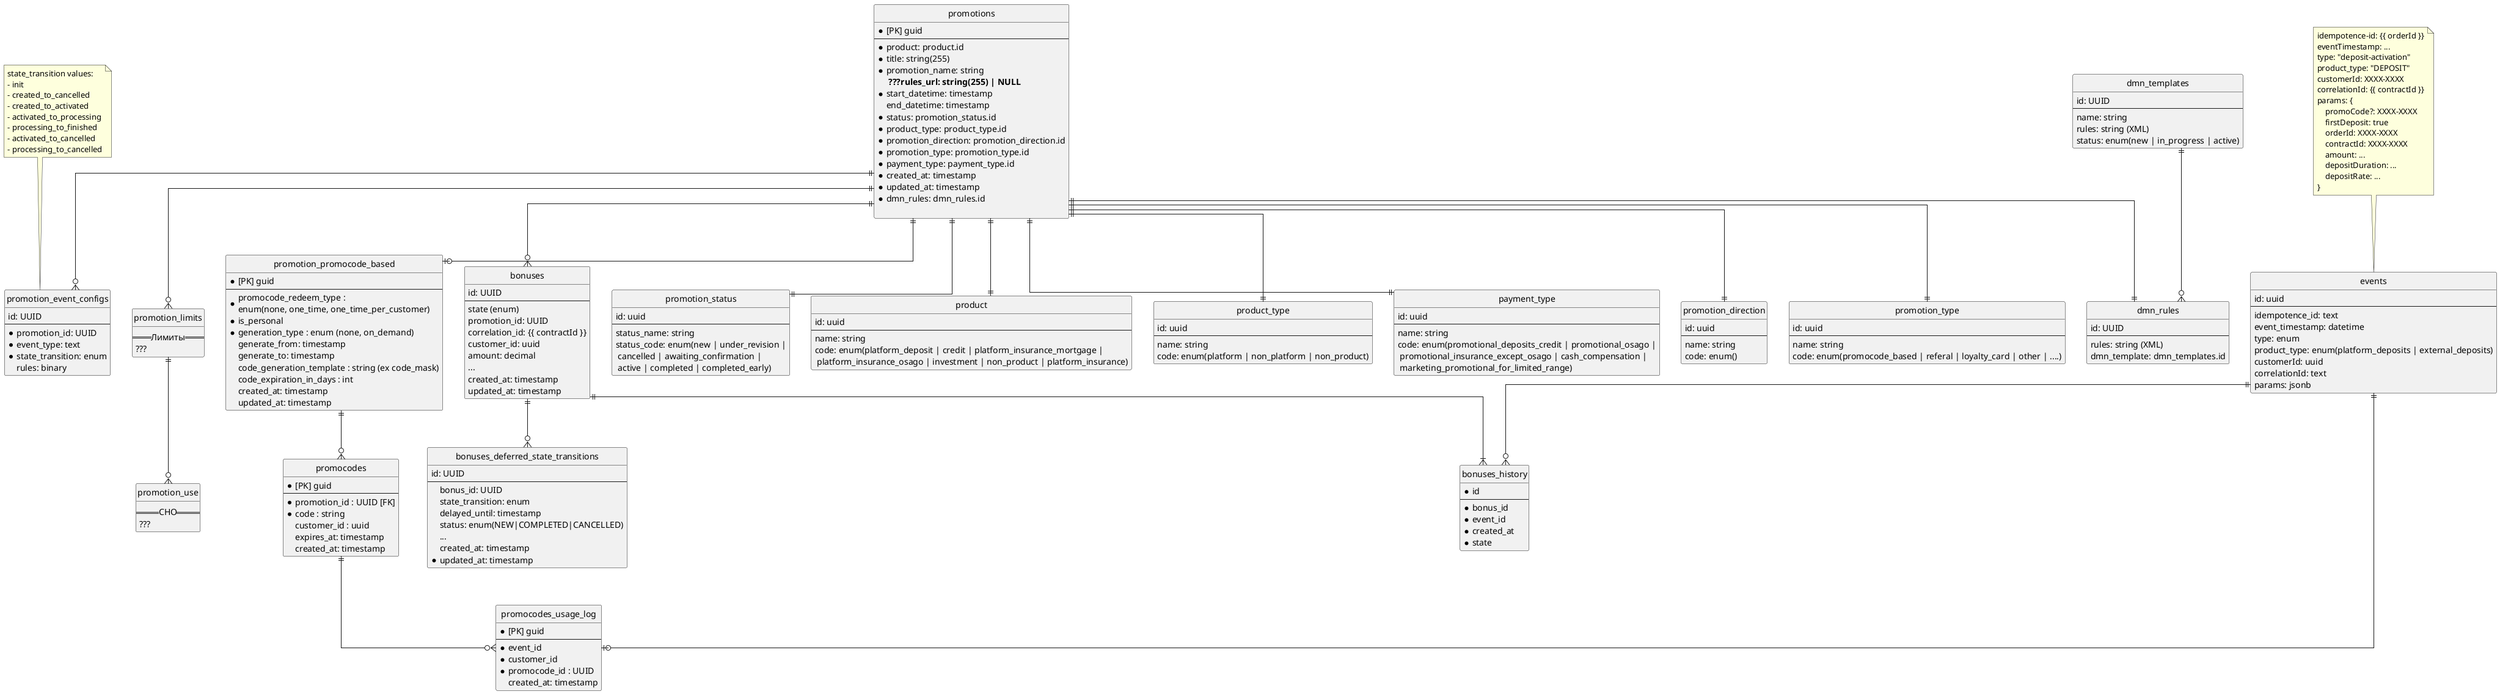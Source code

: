 @startuml
hide circle
skinparam linetype ortho
entity promotions {
    * [PK] guid
    --
    * product: product.id
    * title: string(255)
    * promotion_name: string
    ** ???rules_url: string(255) | NULL **
    * start_datetime: timestamp
    end_datetime: timestamp
    * status: promotion_status.id
    * product_type: product_type.id
    * promotion_direction: promotion_direction.id
    * promotion_type: promotion_type.id
    * payment_type: payment_type.id
    * created_at: timestamp
    * updated_at: timestamp
    * dmn_rules: dmn_rules.id

}
entity promotion_use {
== СНО ==
    ???
}
entity promotion_limits {
== Лимиты ==
    ???
}

entity promotion_promocode_based {
    * [PK] guid
    --
    * promocode_redeem_type : \nenum(none, one_time, one_time_per_customer)
    * is_personal
    * generation_type : enum (none, on_demand)
    generate_from: timestamp
    generate_to: timestamp
    code_generation_template : string (ex code_mask)
    code_expiration_in_days : int
    created_at: timestamp
    updated_at: timestamp
}
entity promocodes {
    * [PK] guid
    --
    * promotion_id : UUID [FK]
    * code : string
    customer_id : uuid
    expires_at: timestamp
    created_at: timestamp
}
entity promocodes_usage_log {
    * [PK] guid
    --
    * event_id
    * customer_id
    * promocode_id : UUID
    created_at: timestamp
}
entity bonuses {
id: UUID
--
state (enum)
promotion_id: UUID
correlation_id: {{ contractId }}
customer_id: uuid
amount: decimal
...
created_at: timestamp
updated_at: timestamp
}
entity bonuses_history {
    * id
    --
    * bonus_id
    * event_id
    * created_at
    * state
}
entity bonuses_deferred_state_transitions {
id: UUID
--
bonus_id: UUID
state_transition: enum
delayed_until: timestamp
status: enum(NEW|COMPLETED|CANCELLED)
...
created_at: timestamp
* updated_at: timestamp
}
entity events {
    id: uuid
    --
    idempotence_id: text
    event_timestamp: datetime
    type: enum
    product_type: enum(platform_deposits | external_deposits)
    customerId: uuid
    correlationId: text
    params: jsonb
}
note top
    idempotence-id: {{ orderId }}
    eventTimestamp: ...
    type: "deposit-activation"
    product_type: "DEPOSIT"
    customerId: XXXX-XXXX
    correlationId: {{ contractId }}
    params: {
        promoCode?: XXXX-XXXX
        firstDeposit: true
        orderId: XXXX-XXXX
        contractId: XXXX-XXXX
        amount: ...
        depositDuration: ...
        depositRate: ...
    }
end note
entity promotion_event_configs {
    id: UUID
    --
    * promotion_id: UUID
    * event_type: text
    * state_transition: enum
    rules: binary
}
note top
    state_transition values:
    - init
    - created_to_cancelled
    - created_to_activated
    - activated_to_processing
    - processing_to_finished
    - activated_to_cancelled
    - processing_to_cancelled
end note
entity dmn_templates {
    id: UUID
    --
    name: string
    rules: string (XML)
    status: enum(new | in_progress | active)
}
entity dmn_rules {
    id: UUID
    --
    rules: string (XML)
    dmn_template: dmn_templates.id
}
entity promotion_status{
    id: uuid
    --
    status_name: string
    status_code: enum(new | under_revision |\n cancelled | awaiting_confirmation |\n active | completed | completed_early)
}

entity product{
    id: uuid
    --
    name: string
    code: enum(platform_deposit | credit | platform_insurance_mortgage | \n platform_insurance_osago | investment | non_product | platform_insurance)
}

entity product_type{
    id: uuid
    --
    name: string
    code: enum(platform | non_platform | non_product)
}

entity payment_type{
    id: uuid
    --
    name: string
    code: enum(promotional_deposits_credit | promotional_osago |\n promotional_insurance_except_osago | cash_compensation |\n marketing_promotional_for_limited_range)
}

entity promotion_direction{
    id: uuid
    --
    name: string
    code: enum()
}

entity promotion_type{
    id: uuid
    --
    name: string
    code: enum(promocode_based | referal | loyalty_card | other | ....)
}


promotions ||--|| payment_type
promotions ||--|| promotion_type
promotions ||--|| promotion_direction
promotions ||--|| product_type
promotions ||--|| product
promotions ||--|| promotion_status
promotions ||--|| dmn_rules
dmn_templates ||--o{ dmn_rules
promotions ||--o{ promotion_limits
promotion_limits ||--o{ promotion_use
promotions ||--o| promotion_promocode_based
promotion_promocode_based ||--o{ promocodes
promocodes ||--o{ promocodes_usage_log
events ||--o| promocodes_usage_log
promotions ||--o{ promotion_event_configs
promotions ||--o{ bonuses
bonuses ||--|{ bonuses_history
bonuses ||--o{ bonuses_deferred_state_transitions
events ||--o{ bonuses_history
@enduml

